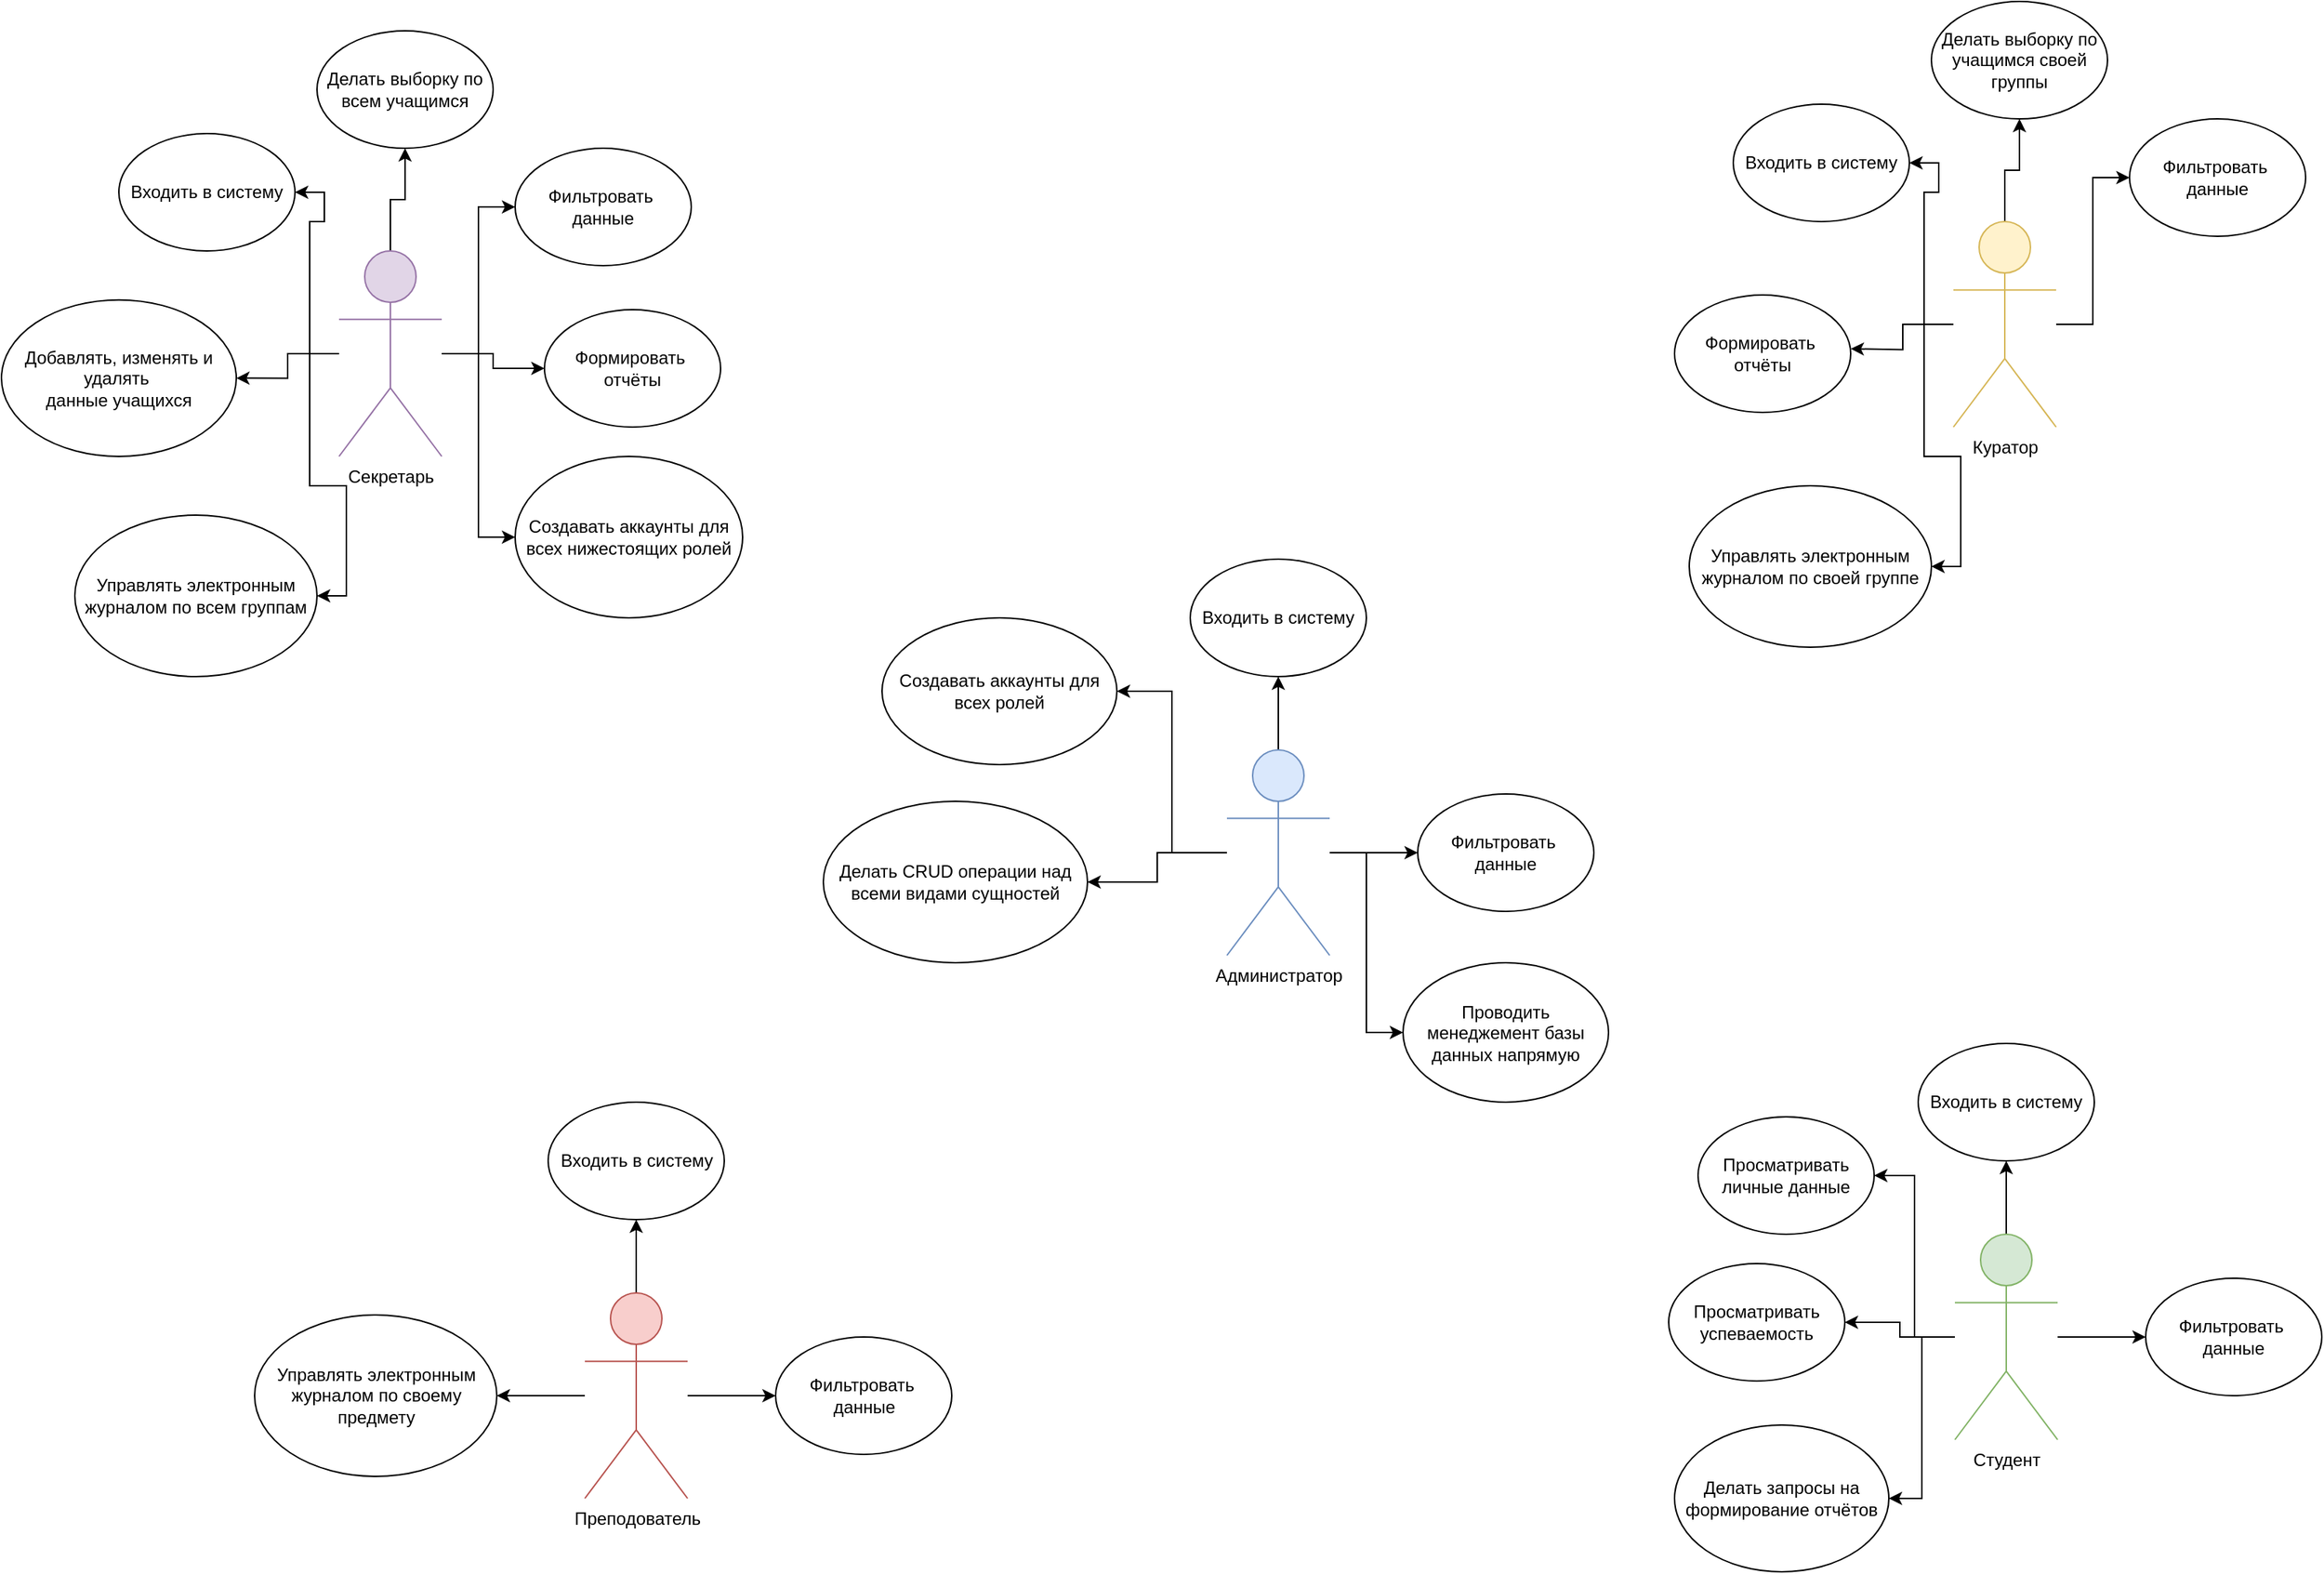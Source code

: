 <mxfile version="24.2.5" type="device">
  <diagram name="Страница — 1" id="EJ39L9HLMRavtaJ2wpJ5">
    <mxGraphModel dx="3703" dy="2368" grid="1" gridSize="10" guides="1" tooltips="1" connect="1" arrows="1" fold="1" page="1" pageScale="1" pageWidth="827" pageHeight="1169" math="0" shadow="0">
      <root>
        <mxCell id="0" />
        <mxCell id="1" parent="0" />
        <mxCell id="w9E0gn5BFf4_VRDCaiQz-8" style="edgeStyle=orthogonalEdgeStyle;rounded=0;orthogonalLoop=1;jettySize=auto;html=1;entryX=1;entryY=0.5;entryDx=0;entryDy=0;" edge="1" parent="1" source="w9E0gn5BFf4_VRDCaiQz-1" target="w9E0gn5BFf4_VRDCaiQz-5">
          <mxGeometry relative="1" as="geometry" />
        </mxCell>
        <mxCell id="w9E0gn5BFf4_VRDCaiQz-9" style="edgeStyle=orthogonalEdgeStyle;rounded=0;orthogonalLoop=1;jettySize=auto;html=1;" edge="1" parent="1" source="w9E0gn5BFf4_VRDCaiQz-1" target="w9E0gn5BFf4_VRDCaiQz-6">
          <mxGeometry relative="1" as="geometry" />
        </mxCell>
        <mxCell id="w9E0gn5BFf4_VRDCaiQz-10" style="edgeStyle=orthogonalEdgeStyle;rounded=0;orthogonalLoop=1;jettySize=auto;html=1;" edge="1" parent="1" source="w9E0gn5BFf4_VRDCaiQz-1" target="w9E0gn5BFf4_VRDCaiQz-2">
          <mxGeometry relative="1" as="geometry" />
        </mxCell>
        <mxCell id="w9E0gn5BFf4_VRDCaiQz-11" style="edgeStyle=orthogonalEdgeStyle;rounded=0;orthogonalLoop=1;jettySize=auto;html=1;entryX=1;entryY=0.5;entryDx=0;entryDy=0;" edge="1" parent="1" source="w9E0gn5BFf4_VRDCaiQz-1" target="w9E0gn5BFf4_VRDCaiQz-7">
          <mxGeometry relative="1" as="geometry" />
        </mxCell>
        <mxCell id="w9E0gn5BFf4_VRDCaiQz-12" style="edgeStyle=orthogonalEdgeStyle;rounded=0;orthogonalLoop=1;jettySize=auto;html=1;" edge="1" parent="1" source="w9E0gn5BFf4_VRDCaiQz-1" target="w9E0gn5BFf4_VRDCaiQz-4">
          <mxGeometry relative="1" as="geometry" />
        </mxCell>
        <mxCell id="w9E0gn5BFf4_VRDCaiQz-13" style="edgeStyle=orthogonalEdgeStyle;rounded=0;orthogonalLoop=1;jettySize=auto;html=1;" edge="1" parent="1" source="w9E0gn5BFf4_VRDCaiQz-1" target="w9E0gn5BFf4_VRDCaiQz-3">
          <mxGeometry relative="1" as="geometry" />
        </mxCell>
        <mxCell id="w9E0gn5BFf4_VRDCaiQz-72" style="edgeStyle=orthogonalEdgeStyle;rounded=0;orthogonalLoop=1;jettySize=auto;html=1;" edge="1" parent="1" source="w9E0gn5BFf4_VRDCaiQz-1" target="w9E0gn5BFf4_VRDCaiQz-71">
          <mxGeometry relative="1" as="geometry" />
        </mxCell>
        <mxCell id="w9E0gn5BFf4_VRDCaiQz-1" value="Секретарь" style="shape=umlActor;verticalLabelPosition=bottom;verticalAlign=top;html=1;outlineConnect=0;fillColor=#e1d5e7;strokeColor=#9673a6;" vertex="1" parent="1">
          <mxGeometry x="-1320" y="140" width="70" height="140" as="geometry" />
        </mxCell>
        <mxCell id="w9E0gn5BFf4_VRDCaiQz-2" value="Делать выборку по всем учащимся" style="ellipse;whiteSpace=wrap;html=1;" vertex="1" parent="1">
          <mxGeometry x="-1335" y="-10" width="120" height="80" as="geometry" />
        </mxCell>
        <mxCell id="w9E0gn5BFf4_VRDCaiQz-3" value="Входить в систему" style="ellipse;whiteSpace=wrap;html=1;" vertex="1" parent="1">
          <mxGeometry x="-1470" y="60" width="120" height="80" as="geometry" />
        </mxCell>
        <mxCell id="w9E0gn5BFf4_VRDCaiQz-4" value="Фильтровать&amp;nbsp;&lt;div&gt;данные&lt;/div&gt;" style="ellipse;whiteSpace=wrap;html=1;" vertex="1" parent="1">
          <mxGeometry x="-1200" y="70" width="120" height="80" as="geometry" />
        </mxCell>
        <mxCell id="w9E0gn5BFf4_VRDCaiQz-5" value="Добавлять, изменять и удалять&amp;nbsp;&lt;div&gt;данные учащихся&lt;/div&gt;" style="ellipse;whiteSpace=wrap;html=1;" vertex="1" parent="1">
          <mxGeometry x="-1550" y="173.33" width="160" height="106.67" as="geometry" />
        </mxCell>
        <mxCell id="w9E0gn5BFf4_VRDCaiQz-6" value="Формировать&amp;nbsp;&lt;div&gt;отчёты&lt;/div&gt;" style="ellipse;whiteSpace=wrap;html=1;" vertex="1" parent="1">
          <mxGeometry x="-1180" y="180" width="120" height="80" as="geometry" />
        </mxCell>
        <mxCell id="w9E0gn5BFf4_VRDCaiQz-7" value="Управлять электронным журналом по всем группам" style="ellipse;whiteSpace=wrap;html=1;" vertex="1" parent="1">
          <mxGeometry x="-1500" y="320" width="165" height="110" as="geometry" />
        </mxCell>
        <mxCell id="w9E0gn5BFf4_VRDCaiQz-14" style="edgeStyle=orthogonalEdgeStyle;rounded=0;orthogonalLoop=1;jettySize=auto;html=1;entryX=1;entryY=0.5;entryDx=0;entryDy=0;" edge="1" parent="1" source="w9E0gn5BFf4_VRDCaiQz-20">
          <mxGeometry relative="1" as="geometry">
            <mxPoint x="-290.0" y="206.665" as="targetPoint" />
          </mxGeometry>
        </mxCell>
        <mxCell id="w9E0gn5BFf4_VRDCaiQz-16" style="edgeStyle=orthogonalEdgeStyle;rounded=0;orthogonalLoop=1;jettySize=auto;html=1;" edge="1" parent="1" source="w9E0gn5BFf4_VRDCaiQz-20" target="w9E0gn5BFf4_VRDCaiQz-21">
          <mxGeometry relative="1" as="geometry" />
        </mxCell>
        <mxCell id="w9E0gn5BFf4_VRDCaiQz-17" style="edgeStyle=orthogonalEdgeStyle;rounded=0;orthogonalLoop=1;jettySize=auto;html=1;entryX=1;entryY=0.5;entryDx=0;entryDy=0;" edge="1" parent="1" source="w9E0gn5BFf4_VRDCaiQz-20" target="w9E0gn5BFf4_VRDCaiQz-26">
          <mxGeometry relative="1" as="geometry" />
        </mxCell>
        <mxCell id="w9E0gn5BFf4_VRDCaiQz-18" style="edgeStyle=orthogonalEdgeStyle;rounded=0;orthogonalLoop=1;jettySize=auto;html=1;" edge="1" parent="1" source="w9E0gn5BFf4_VRDCaiQz-20" target="w9E0gn5BFf4_VRDCaiQz-23">
          <mxGeometry relative="1" as="geometry" />
        </mxCell>
        <mxCell id="w9E0gn5BFf4_VRDCaiQz-19" style="edgeStyle=orthogonalEdgeStyle;rounded=0;orthogonalLoop=1;jettySize=auto;html=1;" edge="1" parent="1" source="w9E0gn5BFf4_VRDCaiQz-20" target="w9E0gn5BFf4_VRDCaiQz-22">
          <mxGeometry relative="1" as="geometry" />
        </mxCell>
        <mxCell id="w9E0gn5BFf4_VRDCaiQz-20" value="Куратор" style="shape=umlActor;verticalLabelPosition=bottom;verticalAlign=top;html=1;outlineConnect=0;fillColor=#fff2cc;strokeColor=#d6b656;" vertex="1" parent="1">
          <mxGeometry x="-220" y="120" width="70" height="140" as="geometry" />
        </mxCell>
        <mxCell id="w9E0gn5BFf4_VRDCaiQz-21" value="Делать выборку по учащимся своей группы" style="ellipse;whiteSpace=wrap;html=1;" vertex="1" parent="1">
          <mxGeometry x="-235" y="-30" width="120" height="80" as="geometry" />
        </mxCell>
        <mxCell id="w9E0gn5BFf4_VRDCaiQz-22" value="Входить в систему" style="ellipse;whiteSpace=wrap;html=1;" vertex="1" parent="1">
          <mxGeometry x="-370" y="40" width="120" height="80" as="geometry" />
        </mxCell>
        <mxCell id="w9E0gn5BFf4_VRDCaiQz-23" value="Фильтровать&amp;nbsp;&lt;div&gt;данные&lt;/div&gt;" style="ellipse;whiteSpace=wrap;html=1;" vertex="1" parent="1">
          <mxGeometry x="-100" y="50" width="120" height="80" as="geometry" />
        </mxCell>
        <mxCell id="w9E0gn5BFf4_VRDCaiQz-26" value="Управлять электронным журналом по своей группе" style="ellipse;whiteSpace=wrap;html=1;" vertex="1" parent="1">
          <mxGeometry x="-400" y="300" width="165" height="110" as="geometry" />
        </mxCell>
        <mxCell id="w9E0gn5BFf4_VRDCaiQz-29" style="edgeStyle=orthogonalEdgeStyle;rounded=0;orthogonalLoop=1;jettySize=auto;html=1;entryX=1;entryY=0.5;entryDx=0;entryDy=0;" edge="1" parent="1" source="w9E0gn5BFf4_VRDCaiQz-32" target="w9E0gn5BFf4_VRDCaiQz-37">
          <mxGeometry relative="1" as="geometry" />
        </mxCell>
        <mxCell id="w9E0gn5BFf4_VRDCaiQz-30" style="edgeStyle=orthogonalEdgeStyle;rounded=0;orthogonalLoop=1;jettySize=auto;html=1;" edge="1" parent="1" source="w9E0gn5BFf4_VRDCaiQz-32" target="w9E0gn5BFf4_VRDCaiQz-35">
          <mxGeometry relative="1" as="geometry" />
        </mxCell>
        <mxCell id="w9E0gn5BFf4_VRDCaiQz-31" style="edgeStyle=orthogonalEdgeStyle;rounded=0;orthogonalLoop=1;jettySize=auto;html=1;" edge="1" parent="1" source="w9E0gn5BFf4_VRDCaiQz-32" target="w9E0gn5BFf4_VRDCaiQz-34">
          <mxGeometry relative="1" as="geometry" />
        </mxCell>
        <mxCell id="w9E0gn5BFf4_VRDCaiQz-32" value="Преподователь" style="shape=umlActor;verticalLabelPosition=bottom;verticalAlign=top;html=1;outlineConnect=0;fillColor=#f8cecc;strokeColor=#b85450;" vertex="1" parent="1">
          <mxGeometry x="-1152.5" y="850" width="70" height="140" as="geometry" />
        </mxCell>
        <mxCell id="w9E0gn5BFf4_VRDCaiQz-34" value="Входить в систему" style="ellipse;whiteSpace=wrap;html=1;" vertex="1" parent="1">
          <mxGeometry x="-1177.5" y="720" width="120" height="80" as="geometry" />
        </mxCell>
        <mxCell id="w9E0gn5BFf4_VRDCaiQz-35" value="Фильтровать&amp;nbsp;&lt;div&gt;данные&lt;/div&gt;" style="ellipse;whiteSpace=wrap;html=1;" vertex="1" parent="1">
          <mxGeometry x="-1022.5" y="880" width="120" height="80" as="geometry" />
        </mxCell>
        <mxCell id="w9E0gn5BFf4_VRDCaiQz-37" value="Управлять электронным журналом по своему предмету" style="ellipse;whiteSpace=wrap;html=1;" vertex="1" parent="1">
          <mxGeometry x="-1377.5" y="865" width="165" height="110" as="geometry" />
        </mxCell>
        <mxCell id="w9E0gn5BFf4_VRDCaiQz-38" value="Формировать&amp;nbsp;&lt;div&gt;отчёты&lt;/div&gt;" style="ellipse;whiteSpace=wrap;html=1;" vertex="1" parent="1">
          <mxGeometry x="-410" y="170" width="120" height="80" as="geometry" />
        </mxCell>
        <mxCell id="w9E0gn5BFf4_VRDCaiQz-43" style="edgeStyle=orthogonalEdgeStyle;rounded=0;orthogonalLoop=1;jettySize=auto;html=1;" edge="1" parent="1" source="w9E0gn5BFf4_VRDCaiQz-45" target="w9E0gn5BFf4_VRDCaiQz-47">
          <mxGeometry relative="1" as="geometry" />
        </mxCell>
        <mxCell id="w9E0gn5BFf4_VRDCaiQz-44" style="edgeStyle=orthogonalEdgeStyle;rounded=0;orthogonalLoop=1;jettySize=auto;html=1;" edge="1" parent="1" source="w9E0gn5BFf4_VRDCaiQz-45" target="w9E0gn5BFf4_VRDCaiQz-46">
          <mxGeometry relative="1" as="geometry" />
        </mxCell>
        <mxCell id="w9E0gn5BFf4_VRDCaiQz-52" style="edgeStyle=orthogonalEdgeStyle;rounded=0;orthogonalLoop=1;jettySize=auto;html=1;" edge="1" parent="1" source="w9E0gn5BFf4_VRDCaiQz-45" target="w9E0gn5BFf4_VRDCaiQz-49">
          <mxGeometry relative="1" as="geometry" />
        </mxCell>
        <mxCell id="w9E0gn5BFf4_VRDCaiQz-53" style="edgeStyle=orthogonalEdgeStyle;rounded=0;orthogonalLoop=1;jettySize=auto;html=1;entryX=1;entryY=0.5;entryDx=0;entryDy=0;" edge="1" parent="1" source="w9E0gn5BFf4_VRDCaiQz-45" target="w9E0gn5BFf4_VRDCaiQz-50">
          <mxGeometry relative="1" as="geometry" />
        </mxCell>
        <mxCell id="w9E0gn5BFf4_VRDCaiQz-54" style="edgeStyle=orthogonalEdgeStyle;rounded=0;orthogonalLoop=1;jettySize=auto;html=1;" edge="1" parent="1" source="w9E0gn5BFf4_VRDCaiQz-45" target="w9E0gn5BFf4_VRDCaiQz-51">
          <mxGeometry relative="1" as="geometry" />
        </mxCell>
        <mxCell id="w9E0gn5BFf4_VRDCaiQz-45" value="Студент" style="shape=umlActor;verticalLabelPosition=bottom;verticalAlign=top;html=1;outlineConnect=0;fillColor=#d5e8d4;strokeColor=#82b366;" vertex="1" parent="1">
          <mxGeometry x="-219" y="810" width="70" height="140" as="geometry" />
        </mxCell>
        <mxCell id="w9E0gn5BFf4_VRDCaiQz-46" value="Входить в систему" style="ellipse;whiteSpace=wrap;html=1;" vertex="1" parent="1">
          <mxGeometry x="-244" y="680" width="120" height="80" as="geometry" />
        </mxCell>
        <mxCell id="w9E0gn5BFf4_VRDCaiQz-47" value="Фильтровать&amp;nbsp;&lt;div&gt;данные&lt;/div&gt;" style="ellipse;whiteSpace=wrap;html=1;" vertex="1" parent="1">
          <mxGeometry x="-89" y="840" width="120" height="80" as="geometry" />
        </mxCell>
        <mxCell id="w9E0gn5BFf4_VRDCaiQz-49" value="Просматривать личные данные" style="ellipse;whiteSpace=wrap;html=1;" vertex="1" parent="1">
          <mxGeometry x="-394" y="730" width="120" height="80" as="geometry" />
        </mxCell>
        <mxCell id="w9E0gn5BFf4_VRDCaiQz-50" value="Просматривать успеваемость" style="ellipse;whiteSpace=wrap;html=1;" vertex="1" parent="1">
          <mxGeometry x="-414" y="830" width="120" height="80" as="geometry" />
        </mxCell>
        <mxCell id="w9E0gn5BFf4_VRDCaiQz-51" value="Делать запросы на формирование отчётов" style="ellipse;whiteSpace=wrap;html=1;" vertex="1" parent="1">
          <mxGeometry x="-410" y="940" width="146" height="100" as="geometry" />
        </mxCell>
        <mxCell id="w9E0gn5BFf4_VRDCaiQz-56" style="edgeStyle=orthogonalEdgeStyle;rounded=0;orthogonalLoop=1;jettySize=auto;html=1;" edge="1" parent="1" source="w9E0gn5BFf4_VRDCaiQz-58" target="w9E0gn5BFf4_VRDCaiQz-60">
          <mxGeometry relative="1" as="geometry" />
        </mxCell>
        <mxCell id="w9E0gn5BFf4_VRDCaiQz-57" style="edgeStyle=orthogonalEdgeStyle;rounded=0;orthogonalLoop=1;jettySize=auto;html=1;" edge="1" parent="1" source="w9E0gn5BFf4_VRDCaiQz-58" target="w9E0gn5BFf4_VRDCaiQz-59">
          <mxGeometry relative="1" as="geometry" />
        </mxCell>
        <mxCell id="w9E0gn5BFf4_VRDCaiQz-66" style="edgeStyle=orthogonalEdgeStyle;rounded=0;orthogonalLoop=1;jettySize=auto;html=1;" edge="1" parent="1" source="w9E0gn5BFf4_VRDCaiQz-58" target="w9E0gn5BFf4_VRDCaiQz-64">
          <mxGeometry relative="1" as="geometry" />
        </mxCell>
        <mxCell id="w9E0gn5BFf4_VRDCaiQz-68" style="edgeStyle=orthogonalEdgeStyle;rounded=0;orthogonalLoop=1;jettySize=auto;html=1;" edge="1" parent="1" source="w9E0gn5BFf4_VRDCaiQz-58" target="w9E0gn5BFf4_VRDCaiQz-67">
          <mxGeometry relative="1" as="geometry" />
        </mxCell>
        <mxCell id="w9E0gn5BFf4_VRDCaiQz-70" style="edgeStyle=orthogonalEdgeStyle;rounded=0;orthogonalLoop=1;jettySize=auto;html=1;entryX=0;entryY=0.5;entryDx=0;entryDy=0;" edge="1" parent="1" source="w9E0gn5BFf4_VRDCaiQz-58" target="w9E0gn5BFf4_VRDCaiQz-69">
          <mxGeometry relative="1" as="geometry" />
        </mxCell>
        <mxCell id="w9E0gn5BFf4_VRDCaiQz-58" value="Администратор" style="shape=umlActor;verticalLabelPosition=bottom;verticalAlign=top;html=1;outlineConnect=0;fillColor=#dae8fc;strokeColor=#6c8ebf;" vertex="1" parent="1">
          <mxGeometry x="-715" y="480" width="70" height="140" as="geometry" />
        </mxCell>
        <mxCell id="w9E0gn5BFf4_VRDCaiQz-59" value="Входить в систему" style="ellipse;whiteSpace=wrap;html=1;" vertex="1" parent="1">
          <mxGeometry x="-740" y="350" width="120" height="80" as="geometry" />
        </mxCell>
        <mxCell id="w9E0gn5BFf4_VRDCaiQz-60" value="Фильтровать&amp;nbsp;&lt;div&gt;данные&lt;/div&gt;" style="ellipse;whiteSpace=wrap;html=1;" vertex="1" parent="1">
          <mxGeometry x="-585" y="510" width="120" height="80" as="geometry" />
        </mxCell>
        <mxCell id="w9E0gn5BFf4_VRDCaiQz-64" value="Создавать аккаунты для всех ролей" style="ellipse;whiteSpace=wrap;html=1;" vertex="1" parent="1">
          <mxGeometry x="-950" y="390" width="160" height="100" as="geometry" />
        </mxCell>
        <mxCell id="w9E0gn5BFf4_VRDCaiQz-67" value="Делать CRUD операции над всеми видами сущностей" style="ellipse;whiteSpace=wrap;html=1;" vertex="1" parent="1">
          <mxGeometry x="-990" y="515" width="180" height="110" as="geometry" />
        </mxCell>
        <mxCell id="w9E0gn5BFf4_VRDCaiQz-69" value="Проводить менеджемент базы данных напрямую" style="ellipse;whiteSpace=wrap;html=1;" vertex="1" parent="1">
          <mxGeometry x="-595" y="625" width="140" height="95" as="geometry" />
        </mxCell>
        <mxCell id="w9E0gn5BFf4_VRDCaiQz-71" value="Создавать аккаунты для всех нижестоящих ролей" style="ellipse;whiteSpace=wrap;html=1;" vertex="1" parent="1">
          <mxGeometry x="-1200" y="280" width="155" height="110" as="geometry" />
        </mxCell>
      </root>
    </mxGraphModel>
  </diagram>
</mxfile>
